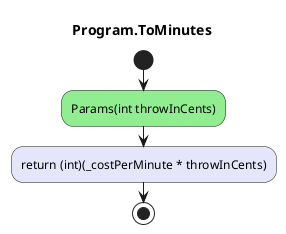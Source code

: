 @startuml Program.ToMinutes
title Program.ToMinutes
start
#LightGreen:Params(int throwInCents);
#Lavender:return (int)(_costPerMinute * throwInCents);
stop
@enduml
